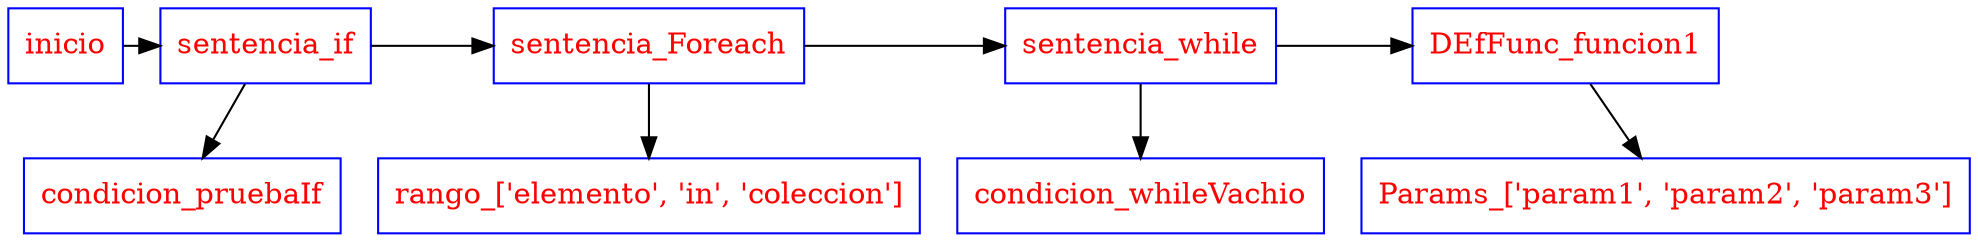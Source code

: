digraph {
	node [color=blue fontcolor=red shape=box]
	subgraph BloqueSeccondicion_pruebaIf {
		0 [label=sentencia_if]
		2 [label=condicion_pruebaIf]
		0 -> 2
	}
	subgraph "BloqueSecrango_['elemento', 'in', 'coleccion']" {
		6 [label=sentencia_Foreach]
		12 [label="rango_['elemento', 'in', 'coleccion']"]
		6 -> 12
	}
	subgraph BloqueSeccondicion_whileVachio {
		14 [label=sentencia_while]
		16 [label=condicion_whileVachio]
		14 -> 16
	}
	subgraph "BloqueSecParams_['param1', 'param2', 'param3']" {
		21 [label=DEfFunc_funcion1]
		30 [label="Params_['param1', 'param2', 'param3']"]
		21 -> 30
	}
	subgraph BloquePrincipal {
		graph [rank=min]
		"" [label=inicio]
		0 [label=sentencia_if]
		"" -> 0
		0 [label=sentencia_if]
		6 [label=sentencia_Foreach]
		0 -> 6
		6 [label=sentencia_Foreach]
		14 [label=sentencia_while]
		6 -> 14
		14 [label=sentencia_while]
		21 [label=DEfFunc_funcion1]
		14 -> 21
	}
}
